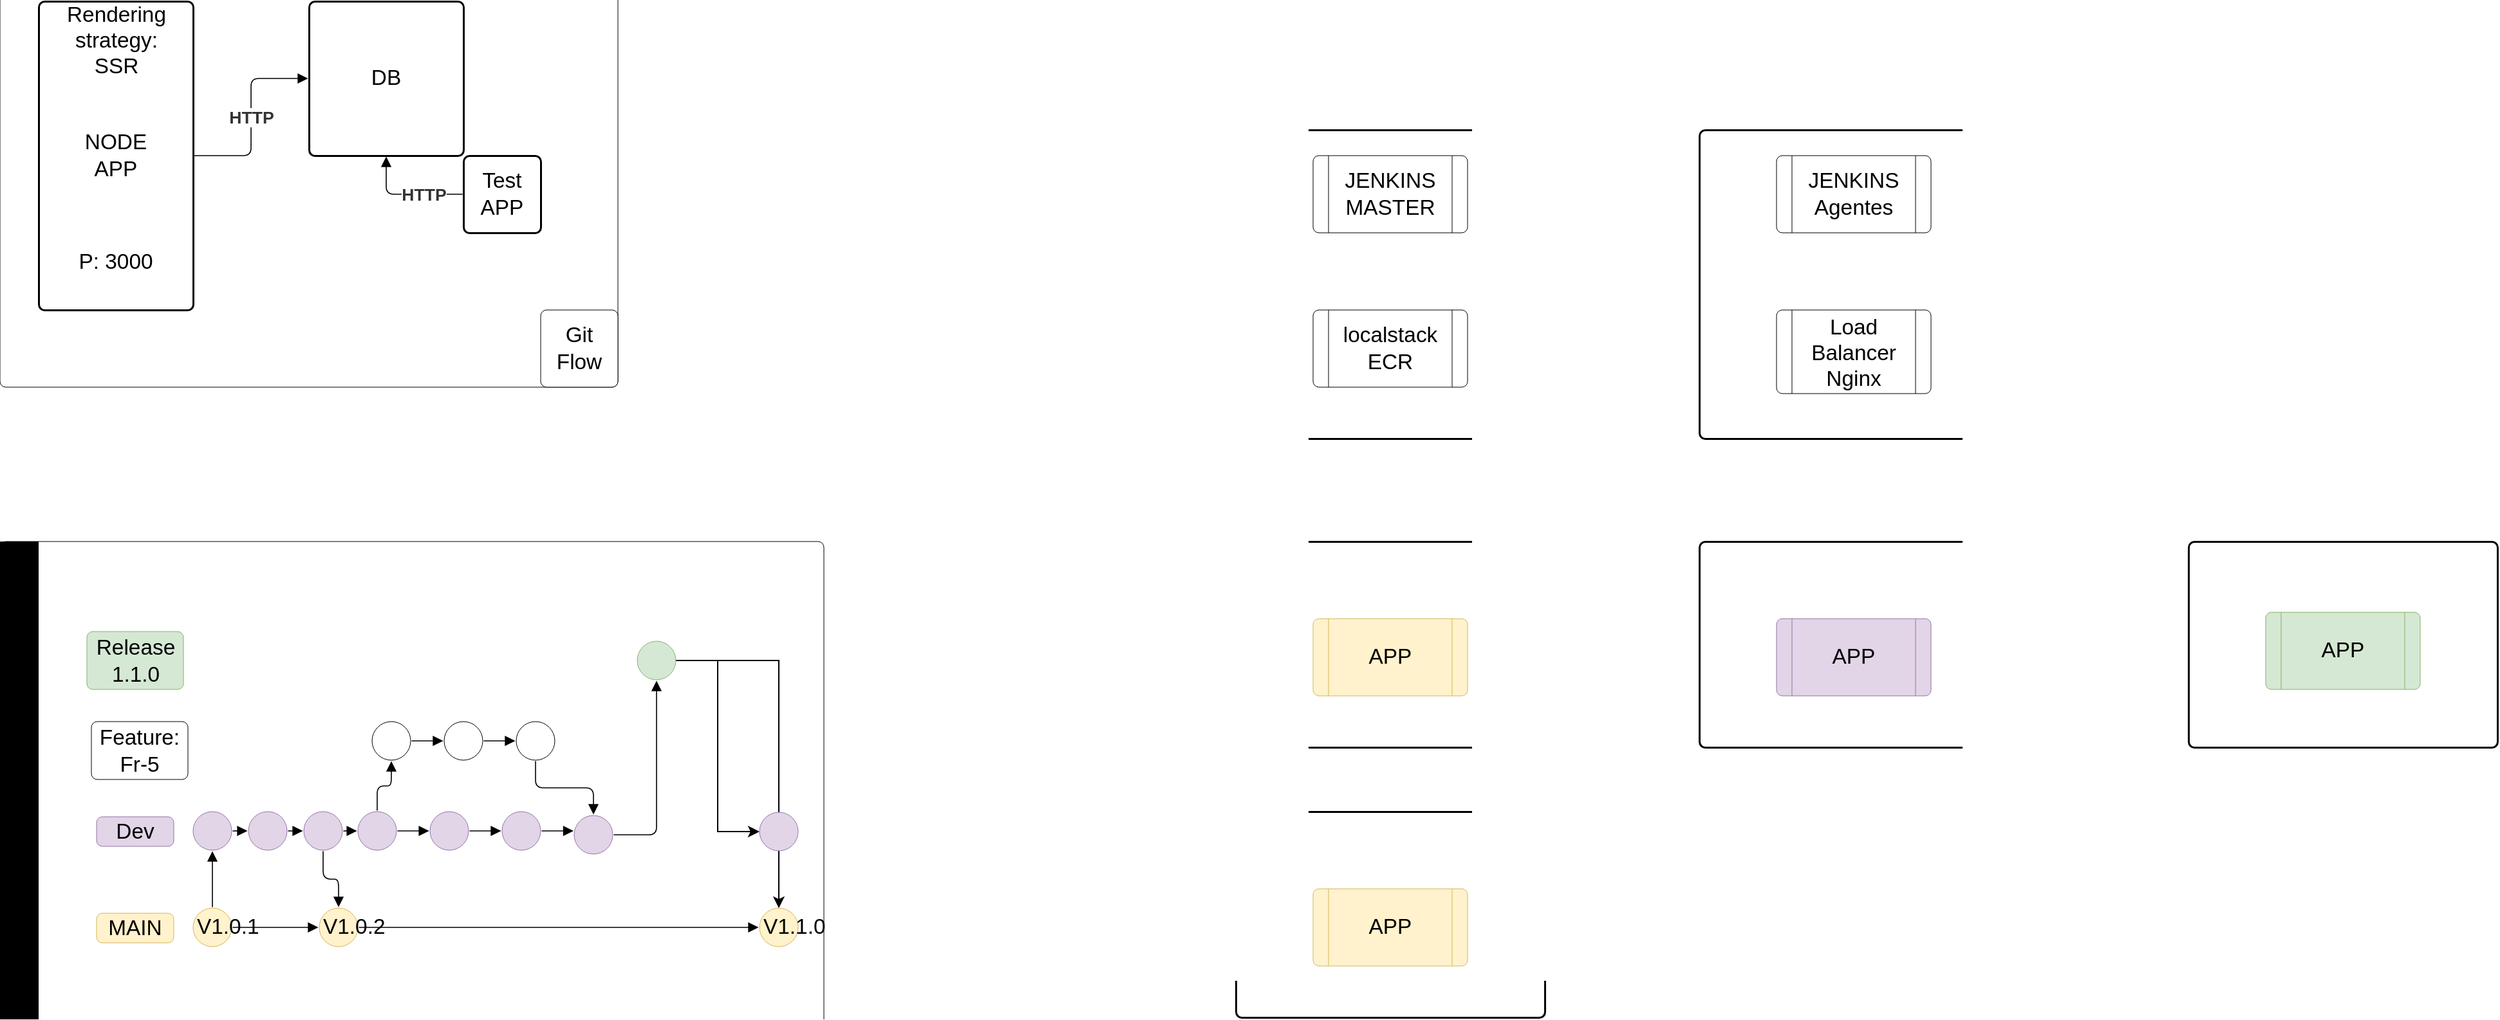 <mxfile version="26.0.15">
  <diagram name="Page-1" id="eFnRYutm7QuCERlk3ahz">
    <mxGraphModel dx="1222" dy="686" grid="1" gridSize="10" guides="1" tooltips="1" connect="1" arrows="1" fold="1" page="1" pageScale="1" pageWidth="850" pageHeight="1100" math="0" shadow="0">
      <root>
        <mxCell id="0" />
        <mxCell id="1" parent="0" />
        <mxCell id="i6uWURECUpU4FRqGuYxU-46" value="" style="html=1;overflow=block;blockSpacing=1;whiteSpace=wrap;container=1;pointerEvents=0;collapsible=0;recursiveResize=0;fontSize=13;spacing=0;fillOpacity=0;rounded=1;absoluteArcSize=1;arcSize=9;strokeWidth=NaN;lucidId=e.MUwLjLPHLZ;" parent="1" vertex="1">
          <mxGeometry width="480" height="360" as="geometry" />
        </mxCell>
        <mxCell id="i6uWURECUpU4FRqGuYxU-47" value="" style="html=1;overflow=block;blockSpacing=1;whiteSpace=wrap;container=1;pointerEvents=0;collapsible=0;recursiveResize=0;fontSize=13;spacing=0;strokeOpacity=100;fillOpacity=100;rounded=1;absoluteArcSize=1;arcSize=9;strokeWidth=1.5;lucidId=NrNUH4_TgrsO;" parent="1" vertex="1">
          <mxGeometry x="960" y="160" width="240" height="240" as="geometry" />
        </mxCell>
        <mxCell id="i6uWURECUpU4FRqGuYxU-48" value="" style="html=1;overflow=block;blockSpacing=1;whiteSpace=wrap;container=1;pointerEvents=0;collapsible=0;recursiveResize=0;fontSize=13;spacing=0;strokeOpacity=100;fillOpacity=100;rounded=1;absoluteArcSize=1;arcSize=9;strokeWidth=1.5;lucidId=8uNUO0RbQq4T;" parent="1" vertex="1">
          <mxGeometry x="1320" y="160" width="240" height="240" as="geometry" />
        </mxCell>
        <mxCell id="Pc0eAualvhyLQVjC87Ax-3" value="Load Balancer Nginx" style="html=1;overflow=block;blockSpacing=1;whiteSpace=wrap;shape=process;fontSize=16.7;spacing=3.8;rounded=1;absoluteArcSize=1;arcSize=9;strokeWidth=NaN;lucidId=8uNUQ~DVaDvG;" vertex="1" parent="i6uWURECUpU4FRqGuYxU-48">
          <mxGeometry x="60" y="140" width="120" height="65" as="geometry" />
        </mxCell>
        <mxCell id="i6uWURECUpU4FRqGuYxU-49" value="" style="pointerEvents=0;fontStyle=0;html=1;whiteSpace=wrap;container=1;collapsible=0;childLayout=stackLayout;resizeParent=1;dropTarget=0;horizontalStack=0;fontSize=13;spacing=0;rounded=1;absoluteArcSize=1;arcSize=9;horizontal=0;strokeWidth=NaN;" parent="1" vertex="1">
          <mxGeometry y="480" width="640" height="410" isRotated="1" as="geometry" />
        </mxCell>
        <mxCell id="i6uWURECUpU4FRqGuYxU-50" value="GIT" style="swimlane;html=1;whiteSpace=wrap;connectable=0;fontStyle=0;startSize=30;dropTarget=0;rounded=0;horizontal=0;spacing=0;strokeColor=#unset;fillColor=#unset;strokeWidth=NaN;container=1;pointerEvents=0;collapsible=0;recursiveResize=0;fontSize=16.7;" parent="i6uWURECUpU4FRqGuYxU-49" vertex="1">
          <mxGeometry width="640" height="410" as="geometry" />
        </mxCell>
        <mxCell id="i6uWURECUpU4FRqGuYxU-51" value="" style="html=1;overflow=block;blockSpacing=1;whiteSpace=wrap;container=1;pointerEvents=0;collapsible=0;recursiveResize=0;fontSize=13;spacing=0;strokeOpacity=100;fillOpacity=100;rounded=1;absoluteArcSize=1;arcSize=9;strokeWidth=1.5;lucidId=nyNUVAjF-uIB;" parent="1" vertex="1">
          <mxGeometry x="1700" y="480" width="240" height="160" as="geometry" />
        </mxCell>
        <mxCell id="i6uWURECUpU4FRqGuYxU-68" value="APP" style="html=1;overflow=block;blockSpacing=1;whiteSpace=wrap;shape=process;fontSize=16.7;spacing=3.8;rounded=1;absoluteArcSize=1;arcSize=9;strokeWidth=NaN;lucidId=nyNUW..0iON4;fillColor=#d5e8d4;strokeColor=#82b366;" parent="i6uWURECUpU4FRqGuYxU-51" vertex="1">
          <mxGeometry x="60" y="55" width="120" height="60" as="geometry" />
        </mxCell>
        <mxCell id="i6uWURECUpU4FRqGuYxU-52" value="" style="html=1;overflow=block;blockSpacing=1;whiteSpace=wrap;container=1;pointerEvents=0;collapsible=0;recursiveResize=0;fontSize=13;spacing=0;strokeOpacity=100;fillOpacity=100;rounded=1;absoluteArcSize=1;arcSize=9;strokeWidth=1.5;lucidId=ryNUsd05EfbU;" parent="1" vertex="1">
          <mxGeometry x="1320" y="480" width="240" height="160" as="geometry" />
        </mxCell>
        <mxCell id="i6uWURECUpU4FRqGuYxU-71" value="APP" style="html=1;overflow=block;blockSpacing=1;whiteSpace=wrap;shape=process;fontSize=16.7;spacing=3.8;rounded=1;absoluteArcSize=1;arcSize=9;strokeWidth=NaN;lucidId=ryNU5dK9rB8r;fillColor=#e1d5e7;strokeColor=#9673a6;" parent="i6uWURECUpU4FRqGuYxU-52" vertex="1">
          <mxGeometry x="60" y="60" width="120" height="60" as="geometry" />
        </mxCell>
        <mxCell id="i6uWURECUpU4FRqGuYxU-53" value="" style="html=1;overflow=block;blockSpacing=1;whiteSpace=wrap;container=1;pointerEvents=0;collapsible=0;recursiveResize=0;fontSize=13;spacing=0;strokeOpacity=100;fillOpacity=100;rounded=1;absoluteArcSize=1;arcSize=9;strokeWidth=1.5;lucidId=wyNUC7PQDIvv;" parent="1" vertex="1">
          <mxGeometry x="960" y="480" width="240" height="160" as="geometry" />
        </mxCell>
        <mxCell id="i6uWURECUpU4FRqGuYxU-54" value="NODE&#xa;APP" style="html=1;overflow=block;blockSpacing=1;whiteSpace=wrap;fontSize=16.7;spacing=9;strokeOpacity=100;fillOpacity=100;rounded=1;absoluteArcSize=1;arcSize=9;strokeWidth=1.5;lucidId=a8MUeTz8p9TK;" parent="1" vertex="1">
          <mxGeometry x="30" y="60" width="120" height="240" as="geometry" />
        </mxCell>
        <mxCell id="i6uWURECUpU4FRqGuYxU-55" value="Git Flow" style="html=1;overflow=block;blockSpacing=1;whiteSpace=wrap;fontSize=16.7;spacing=9;rounded=1;absoluteArcSize=1;arcSize=9;strokeWidth=NaN;lucidId=i1MURsiiHGRV;" parent="1" vertex="1">
          <mxGeometry x="420" y="300" width="60" height="60" as="geometry" />
        </mxCell>
        <mxCell id="i6uWURECUpU4FRqGuYxU-56" value="Rendering strategy:&#xa;SSR" style="html=1;overflow=block;blockSpacing=1;whiteSpace=wrap;fontSize=16.7;spacing=0;rounded=1;absoluteArcSize=1;arcSize=9;strokeWidth=NaN;lucidId=CbNU92kOoKJf;fillColor=none;strokeColor=none;" parent="1" vertex="1">
          <mxGeometry x="23" y="60" width="135" height="45" as="geometry" />
        </mxCell>
        <mxCell id="i6uWURECUpU4FRqGuYxU-57" value="DB" style="html=1;overflow=block;blockSpacing=1;whiteSpace=wrap;fontSize=16.7;spacing=9;strokeOpacity=100;fillOpacity=100;rounded=1;absoluteArcSize=1;arcSize=9;strokeWidth=1.5;lucidId=zeNUaOF2~5Nd;" parent="1" vertex="1">
          <mxGeometry x="240" y="60" width="120" height="120" as="geometry" />
        </mxCell>
        <mxCell id="i6uWURECUpU4FRqGuYxU-58" value="Test APP" style="html=1;overflow=block;blockSpacing=1;whiteSpace=wrap;fontSize=16.7;spacing=9;strokeOpacity=100;fillOpacity=100;rounded=1;absoluteArcSize=1;arcSize=9;strokeWidth=1.5;lucidId=vgNUTcFt1CZj;" parent="1" vertex="1">
          <mxGeometry x="360" y="180" width="60" height="60" as="geometry" />
        </mxCell>
        <mxCell id="i6uWURECUpU4FRqGuYxU-59" value="" style="html=1;jettySize=18;whiteSpace=wrap;fontSize=13;strokeOpacity=100;strokeWidth=0.8;rounded=1;arcSize=12;edgeStyle=orthogonalEdgeStyle;startArrow=none;endArrow=block;endFill=1;exitX=-0.012;exitY=0.5;exitPerimeter=0;entryX=0.5;entryY=1.006;entryPerimeter=0;lucidId=shNUDEfDZnE-;" parent="1" source="i6uWURECUpU4FRqGuYxU-58" target="i6uWURECUpU4FRqGuYxU-57" edge="1">
          <mxGeometry width="100" height="100" relative="1" as="geometry">
            <Array as="points" />
          </mxGeometry>
        </mxCell>
        <mxCell id="i6uWURECUpU4FRqGuYxU-60" value="HTTP" style="text;html=1;resizable=0;labelBackgroundColor=default;align=center;verticalAlign=middle;fontStyle=1;fontColor=#333333;fontSize=13.3;" parent="i6uWURECUpU4FRqGuYxU-59" vertex="1">
          <mxGeometry x="-0.297" relative="1" as="geometry" />
        </mxCell>
        <mxCell id="i6uWURECUpU4FRqGuYxU-61" value="" style="html=1;jettySize=18;whiteSpace=wrap;fontSize=13;strokeOpacity=100;strokeWidth=0.8;rounded=1;arcSize=12;edgeStyle=orthogonalEdgeStyle;startArrow=none;endArrow=block;endFill=1;exitX=1.006;exitY=0.5;exitPerimeter=0;entryX=-0.006;entryY=0.5;entryPerimeter=0;lucidId=yiNUCgNhX0y_;" parent="1" source="i6uWURECUpU4FRqGuYxU-54" target="i6uWURECUpU4FRqGuYxU-57" edge="1">
          <mxGeometry width="100" height="100" relative="1" as="geometry">
            <Array as="points" />
          </mxGeometry>
        </mxCell>
        <mxCell id="i6uWURECUpU4FRqGuYxU-62" value="HTTP" style="text;html=1;resizable=0;labelBackgroundColor=default;align=center;verticalAlign=middle;fontStyle=1;fontColor=#333333;fontSize=13.3;" parent="i6uWURECUpU4FRqGuYxU-61" vertex="1">
          <mxGeometry relative="1" as="geometry" />
        </mxCell>
        <mxCell id="i6uWURECUpU4FRqGuYxU-63" value="P: 3000" style="html=1;overflow=block;blockSpacing=1;whiteSpace=wrap;fontSize=16.7;spacing=0;strokeOpacity=100;fillOpacity=100;rounded=1;absoluteArcSize=1;arcSize=9;strokeWidth=1.5;lucidId=hjNUia~z0Omy;fillColor=none;strokeColor=none;" parent="1" vertex="1">
          <mxGeometry y="240" width="180" height="45" as="geometry" />
        </mxCell>
        <mxCell id="i6uWURECUpU4FRqGuYxU-65" value="JENKINS MASTER" style="html=1;overflow=block;blockSpacing=1;whiteSpace=wrap;shape=process;fontSize=16.7;spacing=3.8;rounded=1;absoluteArcSize=1;arcSize=9;strokeWidth=NaN;lucidId=iuNUoXlNMMTP;" parent="1" vertex="1">
          <mxGeometry x="1020" y="180" width="120" height="60" as="geometry" />
        </mxCell>
        <mxCell id="i6uWURECUpU4FRqGuYxU-66" value="localstack ECR " style="html=1;overflow=block;blockSpacing=1;whiteSpace=wrap;shape=process;fontSize=16.7;spacing=3.8;rounded=1;absoluteArcSize=1;arcSize=9;strokeWidth=NaN;lucidId=xuNUCCFulLaC;" parent="1" vertex="1">
          <mxGeometry x="1020" y="300" width="120" height="60" as="geometry" />
        </mxCell>
        <mxCell id="i6uWURECUpU4FRqGuYxU-67" value="JENKINS Agentes" style="html=1;overflow=block;blockSpacing=1;whiteSpace=wrap;shape=process;fontSize=16.7;spacing=3.8;rounded=1;absoluteArcSize=1;arcSize=9;strokeWidth=NaN;lucidId=8uNUQ~DVaDvG;" parent="1" vertex="1">
          <mxGeometry x="1380" y="180" width="120" height="60" as="geometry" />
        </mxCell>
        <mxCell id="i6uWURECUpU4FRqGuYxU-74" value="APP" style="html=1;overflow=block;blockSpacing=1;whiteSpace=wrap;shape=process;fontSize=16.7;spacing=3.8;rounded=1;absoluteArcSize=1;arcSize=9;strokeWidth=NaN;lucidId=wyNUaIjTV-_K;fillColor=#fff2cc;strokeColor=#d6b656;" parent="1" vertex="1">
          <mxGeometry x="1020" y="540" width="120" height="60" as="geometry" />
        </mxCell>
        <mxCell id="i6uWURECUpU4FRqGuYxU-77" value="" style="html=1;overflow=block;blockSpacing=1;whiteSpace=wrap;ellipse;fontSize=13;spacing=3.8;rounded=1;absoluteArcSize=1;arcSize=9;strokeWidth=NaN;lucidId=iENUfbThD3mN;fillColor=#e1d5e7;strokeColor=#9673a6;" parent="1" vertex="1">
          <mxGeometry x="150" y="690" width="30" height="30" as="geometry" />
        </mxCell>
        <mxCell id="i6uWURECUpU4FRqGuYxU-78" value="V1.0.1" style="html=1;overflow=block;blockSpacing=1;whiteSpace=wrap;ellipse;fontSize=16.7;spacing=3.8;rounded=1;absoluteArcSize=1;arcSize=9;strokeWidth=NaN;lucidId=DENUtOGv.7ci;fillColor=#fff2cc;strokeColor=#d6b656;" parent="1" vertex="1">
          <mxGeometry x="150" y="765" width="30" height="30" as="geometry" />
        </mxCell>
        <mxCell id="i6uWURECUpU4FRqGuYxU-79" value="" style="html=1;overflow=block;blockSpacing=1;whiteSpace=wrap;ellipse;fontSize=13;spacing=3.8;rounded=1;absoluteArcSize=1;arcSize=9;strokeWidth=NaN;lucidId=FENUEC8hakrf;" parent="1" vertex="1">
          <mxGeometry x="289" y="620" width="30" height="30" as="geometry" />
        </mxCell>
        <mxCell id="i6uWURECUpU4FRqGuYxU-80" value="MAIN" style="html=1;overflow=block;blockSpacing=1;whiteSpace=wrap;fontSize=16.7;spacing=0;rounded=1;absoluteArcSize=1;arcSize=9;strokeWidth=NaN;lucidId=yFNUOSTIfbic;fillColor=#fff2cc;strokeColor=#d6b656;" parent="1" vertex="1">
          <mxGeometry x="75" y="769" width="60" height="23" as="geometry" />
        </mxCell>
        <mxCell id="i6uWURECUpU4FRqGuYxU-81" value="Dev" style="html=1;overflow=block;blockSpacing=1;whiteSpace=wrap;fontSize=16.7;spacing=0;rounded=1;absoluteArcSize=1;arcSize=9;strokeWidth=NaN;lucidId=8FNU9b9Pp-xK;fillColor=#e1d5e7;strokeColor=#9673a6;" parent="1" vertex="1">
          <mxGeometry x="75" y="694" width="60" height="23" as="geometry" />
        </mxCell>
        <mxCell id="i6uWURECUpU4FRqGuYxU-82" value="Feature:&#xa;Fr-5 " style="html=1;overflow=block;blockSpacing=1;whiteSpace=wrap;fontSize=16.7;spacing=0;rounded=1;absoluteArcSize=1;arcSize=9;strokeWidth=NaN;lucidId=UGNUexd0UVxA;" parent="1" vertex="1">
          <mxGeometry x="71" y="620" width="75" height="45" as="geometry" />
        </mxCell>
        <mxCell id="i6uWURECUpU4FRqGuYxU-83" value="V1.0.2" style="html=1;overflow=block;blockSpacing=1;whiteSpace=wrap;ellipse;fontSize=16.7;spacing=3.8;rounded=1;absoluteArcSize=1;arcSize=9;strokeWidth=NaN;lucidId=.HNUBmk7pHcR;fillColor=#fff2cc;strokeColor=#d6b656;" parent="1" vertex="1">
          <mxGeometry x="248" y="765" width="30" height="30" as="geometry" />
        </mxCell>
        <mxCell id="i6uWURECUpU4FRqGuYxU-84" value="V1.1.0" style="html=1;overflow=block;blockSpacing=1;whiteSpace=wrap;ellipse;fontSize=16.7;spacing=3.8;rounded=1;absoluteArcSize=1;arcSize=9;strokeWidth=NaN;lucidId=cINU4dtvGn5E;fillColor=#fff2cc;strokeColor=#d6b656;" parent="1" vertex="1">
          <mxGeometry x="590" y="765" width="30" height="30" as="geometry" />
        </mxCell>
        <mxCell id="i6uWURECUpU4FRqGuYxU-85" value="" style="html=1;overflow=block;blockSpacing=1;whiteSpace=wrap;ellipse;fontSize=13;spacing=3.8;rounded=1;absoluteArcSize=1;arcSize=9;strokeWidth=NaN;lucidId=gINUmg_q8N2p;" parent="1" vertex="1">
          <mxGeometry x="401" y="620" width="30" height="30" as="geometry" />
        </mxCell>
        <mxCell id="i6uWURECUpU4FRqGuYxU-86" value="" style="html=1;overflow=block;blockSpacing=1;whiteSpace=wrap;ellipse;fontSize=13;spacing=3.8;rounded=1;absoluteArcSize=1;arcSize=9;strokeWidth=NaN;lucidId=zJNUFY-K8TfI;fillColor=#e1d5e7;strokeColor=#9673a6;" parent="1" vertex="1">
          <mxGeometry x="236" y="690" width="30" height="30" as="geometry" />
        </mxCell>
        <mxCell id="i6uWURECUpU4FRqGuYxU-87" value="" style="html=1;overflow=block;blockSpacing=1;whiteSpace=wrap;ellipse;fontSize=13;spacing=3.8;rounded=1;absoluteArcSize=1;arcSize=9;strokeWidth=NaN;lucidId=CJNUZI7gOneL;fillColor=#e1d5e7;strokeColor=#9673a6;" parent="1" vertex="1">
          <mxGeometry x="278" y="690" width="30" height="30" as="geometry" />
        </mxCell>
        <mxCell id="i6uWURECUpU4FRqGuYxU-88" value="" style="html=1;overflow=block;blockSpacing=1;whiteSpace=wrap;ellipse;fontSize=13;spacing=3.8;rounded=1;absoluteArcSize=1;arcSize=9;strokeWidth=NaN;lucidId=FJNUC.1YoNQW;fillColor=#e1d5e7;strokeColor=#9673a6;" parent="1" vertex="1">
          <mxGeometry x="390" y="690" width="30" height="30" as="geometry" />
        </mxCell>
        <mxCell id="i6uWURECUpU4FRqGuYxU-89" value="" style="html=1;overflow=block;blockSpacing=1;whiteSpace=wrap;ellipse;fontSize=13;spacing=3.8;rounded=1;absoluteArcSize=1;arcSize=9;strokeWidth=NaN;lucidId=IJNUFCWo_2yS;fillColor=#e1d5e7;strokeColor=#9673a6;" parent="1" vertex="1">
          <mxGeometry x="446" y="693" width="30" height="30" as="geometry" />
        </mxCell>
        <mxCell id="i6uWURECUpU4FRqGuYxU-90" value="" style="html=1;overflow=block;blockSpacing=1;whiteSpace=wrap;ellipse;fontSize=13;spacing=3.8;rounded=1;absoluteArcSize=1;arcSize=9;strokeWidth=NaN;lucidId=NJNUZU_3nXaM;fillColor=#e1d5e7;strokeColor=#9673a6;" parent="1" vertex="1">
          <mxGeometry x="334" y="690" width="30" height="30" as="geometry" />
        </mxCell>
        <mxCell id="i6uWURECUpU4FRqGuYxU-91" value="" style="html=1;jettySize=18;whiteSpace=wrap;fontSize=13;strokeOpacity=100;strokeWidth=0.8;rounded=1;arcSize=12;edgeStyle=orthogonalEdgeStyle;startArrow=none;endArrow=block;endFill=1;exitX=0.5;exitY=-0.025;exitPerimeter=0;entryX=0.5;entryY=1.025;entryPerimeter=0;lucidId=ZJNUVTZP8HJd;" parent="1" source="i6uWURECUpU4FRqGuYxU-87" target="i6uWURECUpU4FRqGuYxU-79" edge="1">
          <mxGeometry width="100" height="100" relative="1" as="geometry">
            <Array as="points" />
          </mxGeometry>
        </mxCell>
        <mxCell id="i6uWURECUpU4FRqGuYxU-92" value="" style="html=1;overflow=block;blockSpacing=1;whiteSpace=wrap;ellipse;fontSize=13;spacing=3.8;rounded=1;absoluteArcSize=1;arcSize=9;strokeWidth=NaN;lucidId=8JNU2HWx3V7o;" parent="1" vertex="1">
          <mxGeometry x="345" y="620" width="30" height="30" as="geometry" />
        </mxCell>
        <mxCell id="i6uWURECUpU4FRqGuYxU-93" value="" style="html=1;overflow=block;blockSpacing=1;whiteSpace=wrap;ellipse;fontSize=13;spacing=3.8;rounded=1;absoluteArcSize=1;arcSize=9;strokeWidth=NaN;lucidId=uKNUNis~nsIp;fillColor=#e1d5e7;strokeColor=#9673a6;" parent="1" vertex="1">
          <mxGeometry x="193" y="690" width="30" height="30" as="geometry" />
        </mxCell>
        <mxCell id="i6uWURECUpU4FRqGuYxU-94" value="" style="html=1;jettySize=18;whiteSpace=wrap;fontSize=13;strokeOpacity=100;strokeWidth=0.8;rounded=1;arcSize=12;edgeStyle=orthogonalEdgeStyle;startArrow=none;endArrow=block;endFill=1;exitX=0.5;exitY=1.025;exitPerimeter=0;entryX=0.5;entryY=-0.025;entryPerimeter=0;lucidId=XKNU.VTja-bR;" parent="1" source="i6uWURECUpU4FRqGuYxU-86" target="i6uWURECUpU4FRqGuYxU-83" edge="1">
          <mxGeometry width="100" height="100" relative="1" as="geometry">
            <Array as="points" />
          </mxGeometry>
        </mxCell>
        <mxCell id="i6uWURECUpU4FRqGuYxU-95" value="" style="html=1;jettySize=18;whiteSpace=wrap;fontSize=13;strokeOpacity=100;strokeWidth=0.8;rounded=1;arcSize=12;edgeStyle=orthogonalEdgeStyle;startArrow=none;endArrow=block;endFill=1;exitX=0.5;exitY=-0.025;exitPerimeter=0;entryX=0.5;entryY=1.025;entryPerimeter=0;lucidId=3KNUvAql-q5-;" parent="1" source="i6uWURECUpU4FRqGuYxU-78" target="i6uWURECUpU4FRqGuYxU-77" edge="1">
          <mxGeometry width="100" height="100" relative="1" as="geometry">
            <Array as="points" />
          </mxGeometry>
        </mxCell>
        <mxCell id="i6uWURECUpU4FRqGuYxU-96" value="" style="html=1;jettySize=18;whiteSpace=wrap;fontSize=13;strokeOpacity=100;strokeWidth=0.8;rounded=1;arcSize=12;edgeStyle=orthogonalEdgeStyle;startArrow=none;endArrow=block;endFill=1;exitX=1.025;exitY=0.5;exitPerimeter=0;entryX=-0.025;entryY=0.5;entryPerimeter=0;lucidId=6KNUF5rM6H2P;" parent="1" source="i6uWURECUpU4FRqGuYxU-78" target="i6uWURECUpU4FRqGuYxU-83" edge="1">
          <mxGeometry width="100" height="100" relative="1" as="geometry">
            <Array as="points" />
          </mxGeometry>
        </mxCell>
        <mxCell id="i6uWURECUpU4FRqGuYxU-97" value="" style="html=1;jettySize=18;whiteSpace=wrap;fontSize=13;strokeOpacity=100;strokeWidth=0.8;rounded=1;arcSize=12;edgeStyle=orthogonalEdgeStyle;startArrow=none;endArrow=block;endFill=1;exitX=1.025;exitY=0.5;exitPerimeter=0;entryX=-0.025;entryY=0.5;entryPerimeter=0;lucidId=9KNUcalCcJ9C;" parent="1" source="i6uWURECUpU4FRqGuYxU-83" target="i6uWURECUpU4FRqGuYxU-84" edge="1">
          <mxGeometry width="100" height="100" relative="1" as="geometry">
            <Array as="points" />
          </mxGeometry>
        </mxCell>
        <mxCell id="i6uWURECUpU4FRqGuYxU-98" value="" style="html=1;jettySize=18;whiteSpace=wrap;fontSize=13;strokeOpacity=100;strokeWidth=0.8;rounded=1;arcSize=12;edgeStyle=orthogonalEdgeStyle;startArrow=none;endArrow=block;endFill=1;exitX=1.025;exitY=0.5;exitPerimeter=0;entryX=-0.025;entryY=0.5;entryPerimeter=0;lucidId=ALNUY8Tr6RZr;" parent="1" source="i6uWURECUpU4FRqGuYxU-77" target="i6uWURECUpU4FRqGuYxU-93" edge="1">
          <mxGeometry width="100" height="100" relative="1" as="geometry">
            <Array as="points" />
          </mxGeometry>
        </mxCell>
        <mxCell id="i6uWURECUpU4FRqGuYxU-99" value="" style="html=1;jettySize=18;whiteSpace=wrap;fontSize=13;strokeOpacity=100;strokeWidth=0.8;rounded=1;arcSize=12;edgeStyle=orthogonalEdgeStyle;startArrow=none;endArrow=block;endFill=1;exitX=1.025;exitY=0.5;exitPerimeter=0;entryX=-0.025;entryY=0.5;entryPerimeter=0;lucidId=BLNU4aeOQOa4;" parent="1" source="i6uWURECUpU4FRqGuYxU-93" target="i6uWURECUpU4FRqGuYxU-86" edge="1">
          <mxGeometry width="100" height="100" relative="1" as="geometry">
            <Array as="points" />
          </mxGeometry>
        </mxCell>
        <mxCell id="i6uWURECUpU4FRqGuYxU-100" value="" style="html=1;jettySize=18;whiteSpace=wrap;fontSize=13;strokeOpacity=100;strokeWidth=0.8;rounded=1;arcSize=12;edgeStyle=orthogonalEdgeStyle;startArrow=none;endArrow=block;endFill=1;exitX=1.025;exitY=0.5;exitPerimeter=0;entryX=-0.025;entryY=0.515;entryPerimeter=0;lucidId=ELNUVsJ60zDh;" parent="1" source="i6uWURECUpU4FRqGuYxU-86" target="i6uWURECUpU4FRqGuYxU-87" edge="1">
          <mxGeometry width="100" height="100" relative="1" as="geometry">
            <Array as="points" />
          </mxGeometry>
        </mxCell>
        <mxCell id="i6uWURECUpU4FRqGuYxU-101" value="" style="html=1;jettySize=18;whiteSpace=wrap;fontSize=13;strokeOpacity=100;strokeWidth=0.8;rounded=1;arcSize=12;edgeStyle=orthogonalEdgeStyle;startArrow=none;endArrow=block;endFill=1;exitX=1.025;exitY=0.5;exitPerimeter=0;entryX=-0.023;entryY=0.485;entryPerimeter=0;lucidId=GLNUEoiUIHaU;" parent="1" source="i6uWURECUpU4FRqGuYxU-87" target="i6uWURECUpU4FRqGuYxU-90" edge="1">
          <mxGeometry width="100" height="100" relative="1" as="geometry">
            <Array as="points" />
          </mxGeometry>
        </mxCell>
        <mxCell id="i6uWURECUpU4FRqGuYxU-102" value="" style="html=1;jettySize=18;whiteSpace=wrap;fontSize=13;strokeOpacity=100;strokeWidth=0.8;rounded=1;arcSize=12;edgeStyle=orthogonalEdgeStyle;startArrow=none;endArrow=block;endFill=1;exitX=1.025;exitY=0.5;exitPerimeter=0;entryX=-0.025;entryY=0.5;entryPerimeter=0;lucidId=JLNUfP-gd0nl;" parent="1" source="i6uWURECUpU4FRqGuYxU-90" target="i6uWURECUpU4FRqGuYxU-88" edge="1">
          <mxGeometry width="100" height="100" relative="1" as="geometry">
            <Array as="points" />
          </mxGeometry>
        </mxCell>
        <mxCell id="i6uWURECUpU4FRqGuYxU-103" value="" style="html=1;jettySize=18;whiteSpace=wrap;fontSize=13;strokeOpacity=100;strokeWidth=0.8;rounded=1;arcSize=12;edgeStyle=orthogonalEdgeStyle;startArrow=none;endArrow=block;endFill=1;exitX=1.025;exitY=0.5;exitPerimeter=0;entryX=-0.016;entryY=0.425;entryPerimeter=0;lucidId=MLNU40LICruX;" parent="1" source="i6uWURECUpU4FRqGuYxU-88" target="i6uWURECUpU4FRqGuYxU-89" edge="1">
          <mxGeometry width="100" height="100" relative="1" as="geometry">
            <Array as="points" />
          </mxGeometry>
        </mxCell>
        <mxCell id="i6uWURECUpU4FRqGuYxU-104" value="" style="html=1;jettySize=18;whiteSpace=wrap;fontSize=13;strokeOpacity=100;strokeWidth=0.8;rounded=1;arcSize=12;edgeStyle=orthogonalEdgeStyle;startArrow=none;endArrow=block;endFill=1;exitX=1.025;exitY=0.5;exitPerimeter=0;entryX=-0.025;entryY=0.5;entryPerimeter=0;lucidId=pNNURmhu5itX;" parent="1" source="i6uWURECUpU4FRqGuYxU-79" target="i6uWURECUpU4FRqGuYxU-92" edge="1">
          <mxGeometry width="100" height="100" relative="1" as="geometry">
            <Array as="points" />
          </mxGeometry>
        </mxCell>
        <mxCell id="i6uWURECUpU4FRqGuYxU-105" value="" style="html=1;jettySize=18;whiteSpace=wrap;fontSize=13;strokeOpacity=100;strokeWidth=0.8;rounded=1;arcSize=12;edgeStyle=orthogonalEdgeStyle;startArrow=none;endArrow=block;endFill=1;exitX=1.025;exitY=0.5;exitPerimeter=0;entryX=-0.025;entryY=0.5;entryPerimeter=0;lucidId=rNNUPd7ZybOz;" parent="1" source="i6uWURECUpU4FRqGuYxU-92" target="i6uWURECUpU4FRqGuYxU-85" edge="1">
          <mxGeometry width="100" height="100" relative="1" as="geometry">
            <Array as="points" />
          </mxGeometry>
        </mxCell>
        <mxCell id="i6uWURECUpU4FRqGuYxU-106" value="" style="html=1;jettySize=18;whiteSpace=wrap;fontSize=13;strokeOpacity=100;strokeWidth=0.8;rounded=1;arcSize=12;edgeStyle=orthogonalEdgeStyle;startArrow=none;endArrow=block;endFill=1;exitX=0.5;exitY=1.025;exitPerimeter=0;entryX=0.5;entryY=-0.025;entryPerimeter=0;lucidId=wNNUzGVIbJo-;" parent="1" source="i6uWURECUpU4FRqGuYxU-85" target="i6uWURECUpU4FRqGuYxU-89" edge="1">
          <mxGeometry width="100" height="100" relative="1" as="geometry">
            <Array as="points" />
          </mxGeometry>
        </mxCell>
        <mxCell id="i6uWURECUpU4FRqGuYxU-107" value="" style="html=1;jettySize=18;whiteSpace=wrap;fontSize=13;strokeOpacity=100;strokeWidth=0.8;rounded=1;arcSize=12;edgeStyle=orthogonalEdgeStyle;startArrow=none;endArrow=block;endFill=1;exitX=1.025;exitY=0.5;exitPerimeter=0;entryX=0.5;entryY=1.025;entryPerimeter=0;lucidId=ZNNUpSKD~Wlf;" parent="1" source="i6uWURECUpU4FRqGuYxU-89" target="i6uWURECUpU4FRqGuYxU-108" edge="1">
          <mxGeometry width="100" height="100" relative="1" as="geometry">
            <Array as="points" />
          </mxGeometry>
        </mxCell>
        <mxCell id="i6uWURECUpU4FRqGuYxU-110" style="edgeStyle=orthogonalEdgeStyle;rounded=0;orthogonalLoop=1;jettySize=auto;html=1;entryX=0.5;entryY=0;entryDx=0;entryDy=0;" parent="1" source="i6uWURECUpU4FRqGuYxU-108" target="i6uWURECUpU4FRqGuYxU-84" edge="1">
          <mxGeometry relative="1" as="geometry" />
        </mxCell>
        <mxCell id="i6uWURECUpU4FRqGuYxU-112" style="edgeStyle=orthogonalEdgeStyle;rounded=0;orthogonalLoop=1;jettySize=auto;html=1;entryX=0;entryY=0.5;entryDx=0;entryDy=0;" parent="1" source="i6uWURECUpU4FRqGuYxU-108" target="i6uWURECUpU4FRqGuYxU-111" edge="1">
          <mxGeometry relative="1" as="geometry" />
        </mxCell>
        <mxCell id="i6uWURECUpU4FRqGuYxU-108" value="" style="html=1;overflow=block;blockSpacing=1;whiteSpace=wrap;ellipse;fontSize=13;spacing=3.8;rounded=1;absoluteArcSize=1;arcSize=9;strokeWidth=NaN;lucidId=1NNU40M5787t;fillColor=#d5e8d4;strokeColor=#82b366;" parent="1" vertex="1">
          <mxGeometry x="495" y="557.5" width="30" height="30" as="geometry" />
        </mxCell>
        <mxCell id="i6uWURECUpU4FRqGuYxU-109" value="Release 1.1.0" style="html=1;overflow=block;blockSpacing=1;whiteSpace=wrap;fontSize=16.7;spacing=0;rounded=1;absoluteArcSize=1;arcSize=9;strokeWidth=NaN;lucidId=UGNUexd0UVxA;fillColor=#d5e8d4;strokeColor=#82b366;" parent="1" vertex="1">
          <mxGeometry x="67.5" y="550" width="75" height="45" as="geometry" />
        </mxCell>
        <mxCell id="i6uWURECUpU4FRqGuYxU-111" value="" style="html=1;overflow=block;blockSpacing=1;whiteSpace=wrap;ellipse;fontSize=13;spacing=3.8;rounded=1;absoluteArcSize=1;arcSize=9;strokeWidth=NaN;lucidId=IJNUFCWo_2yS;fillColor=#e1d5e7;strokeColor=#9673a6;" parent="1" vertex="1">
          <mxGeometry x="590" y="690.5" width="30" height="30" as="geometry" />
        </mxCell>
        <mxCell id="i6uWURECUpU4FRqGuYxU-114" value="" style="html=1;overflow=block;blockSpacing=1;whiteSpace=wrap;container=1;pointerEvents=0;collapsible=0;recursiveResize=0;fontSize=13;spacing=0;strokeOpacity=100;fillOpacity=100;rounded=1;absoluteArcSize=1;arcSize=9;strokeWidth=1.5;lucidId=wyNUC7PQDIvv;" parent="1" vertex="1">
          <mxGeometry x="960" y="690" width="240" height="160" as="geometry" />
        </mxCell>
        <mxCell id="i6uWURECUpU4FRqGuYxU-115" value="APP" style="html=1;overflow=block;blockSpacing=1;whiteSpace=wrap;shape=process;fontSize=16.7;spacing=3.8;rounded=1;absoluteArcSize=1;arcSize=9;strokeWidth=NaN;lucidId=wyNUaIjTV-_K;fillColor=#fff2cc;strokeColor=#d6b656;" parent="1" vertex="1">
          <mxGeometry x="1020" y="750" width="120" height="60" as="geometry" />
        </mxCell>
      </root>
    </mxGraphModel>
  </diagram>
</mxfile>
